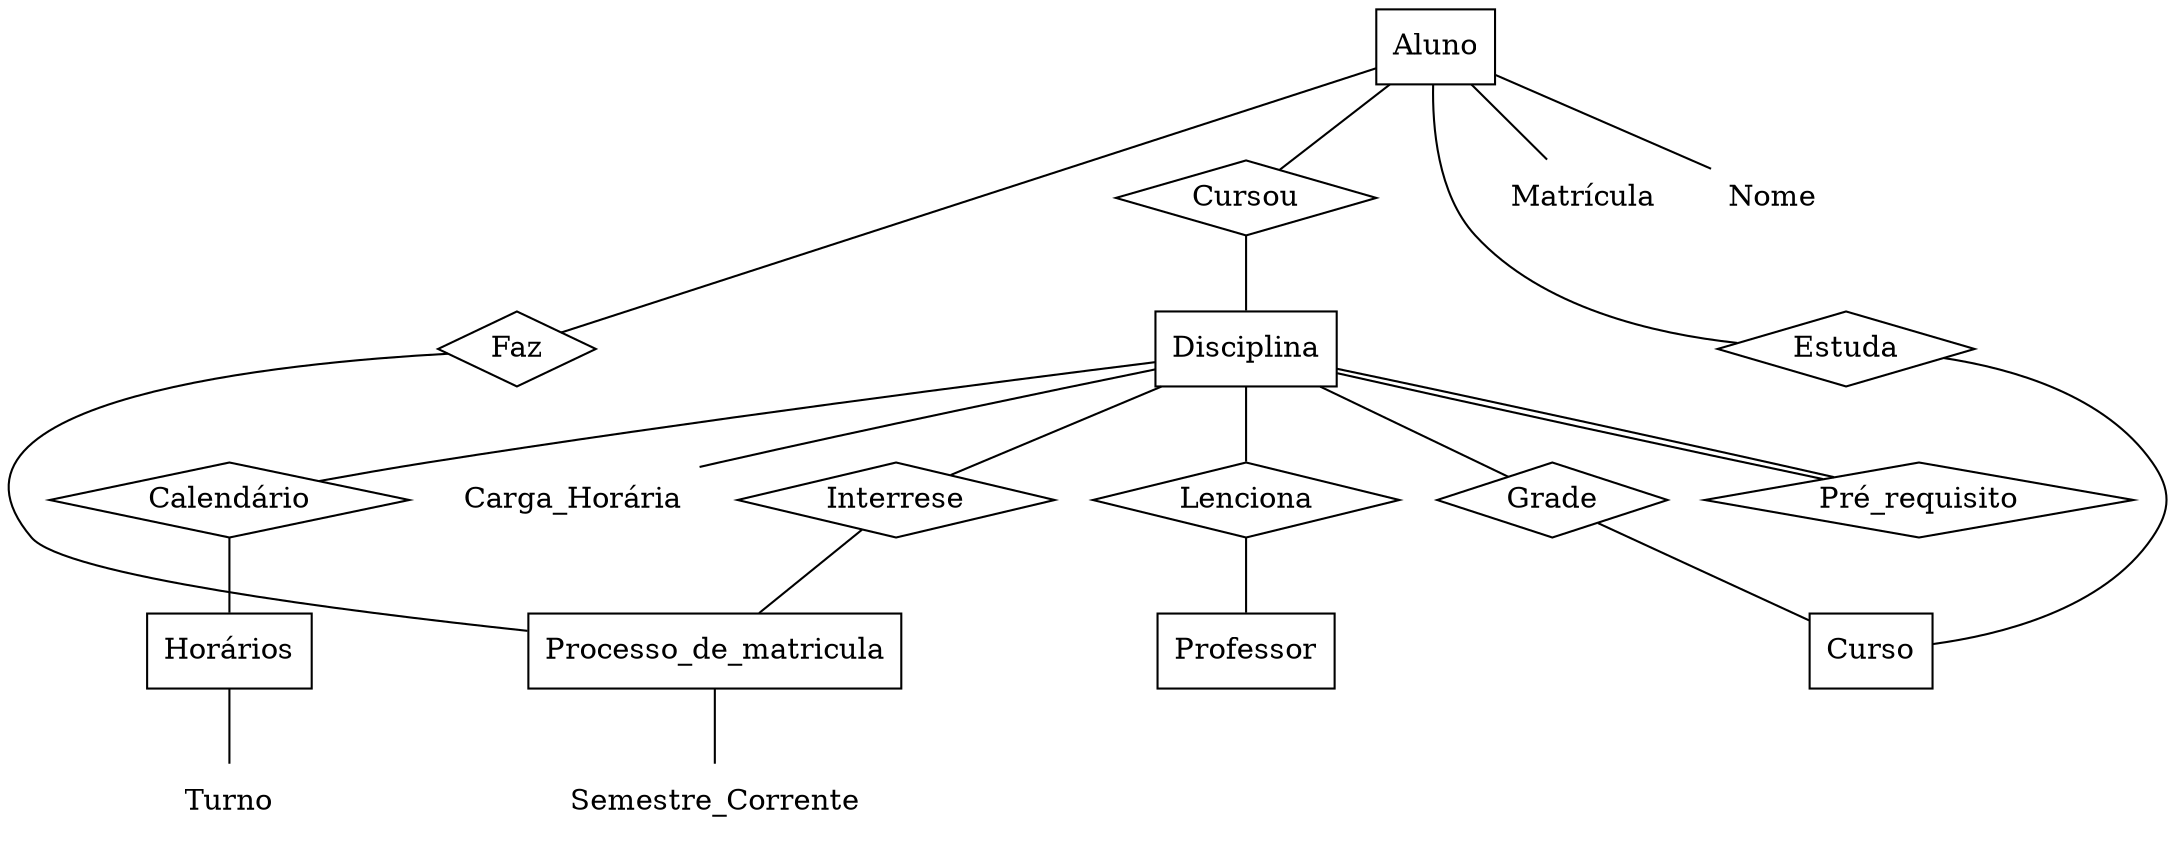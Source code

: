 graph diagramER{


//Entidades
Aluno[shape=record]
Processo_de_matricula[shape=record]
Disciplina[shape=record]
Horários[shape=record]
Curso[shape=record]
Professor[shape=record]

//Relacionamento
Cursou[shape=diamond]
Faz[shape=diamond]
Interrese[shape=diamond]
Calendário[shape=diamond]
Grade[shape=diamond]
Lenciona[shape=diamond]
Estuda[shape=diamond]
Pré_requisito[shape=diamond]

//Atributos 
//o[shape=point]
Matrícula[shape=plaintext]
Nome[shape=plaintext]
Carga_Horária[shape=plaintext]
Semestre_Corrente[shape=plaintext]
Turno[shape=plaintext]

//Ligação
Disciplina--Carga_Horária
Aluno--Matrícula
Aluno--Nome
Processo_de_matricula--Semestre_Corrente
Horários--Turno
Aluno--Cursou--Disciplina
Aluno--Estuda--Curso
Aluno--Faz--Processo_de_matricula
Disciplina--Lenciona--Professor
Disciplina--Calendário--Horários
Disciplina--Grade--Curso
Disciplina--Interrese--Processo_de_matricula
Disciplina--Pré_requisito--Disciplina



}
